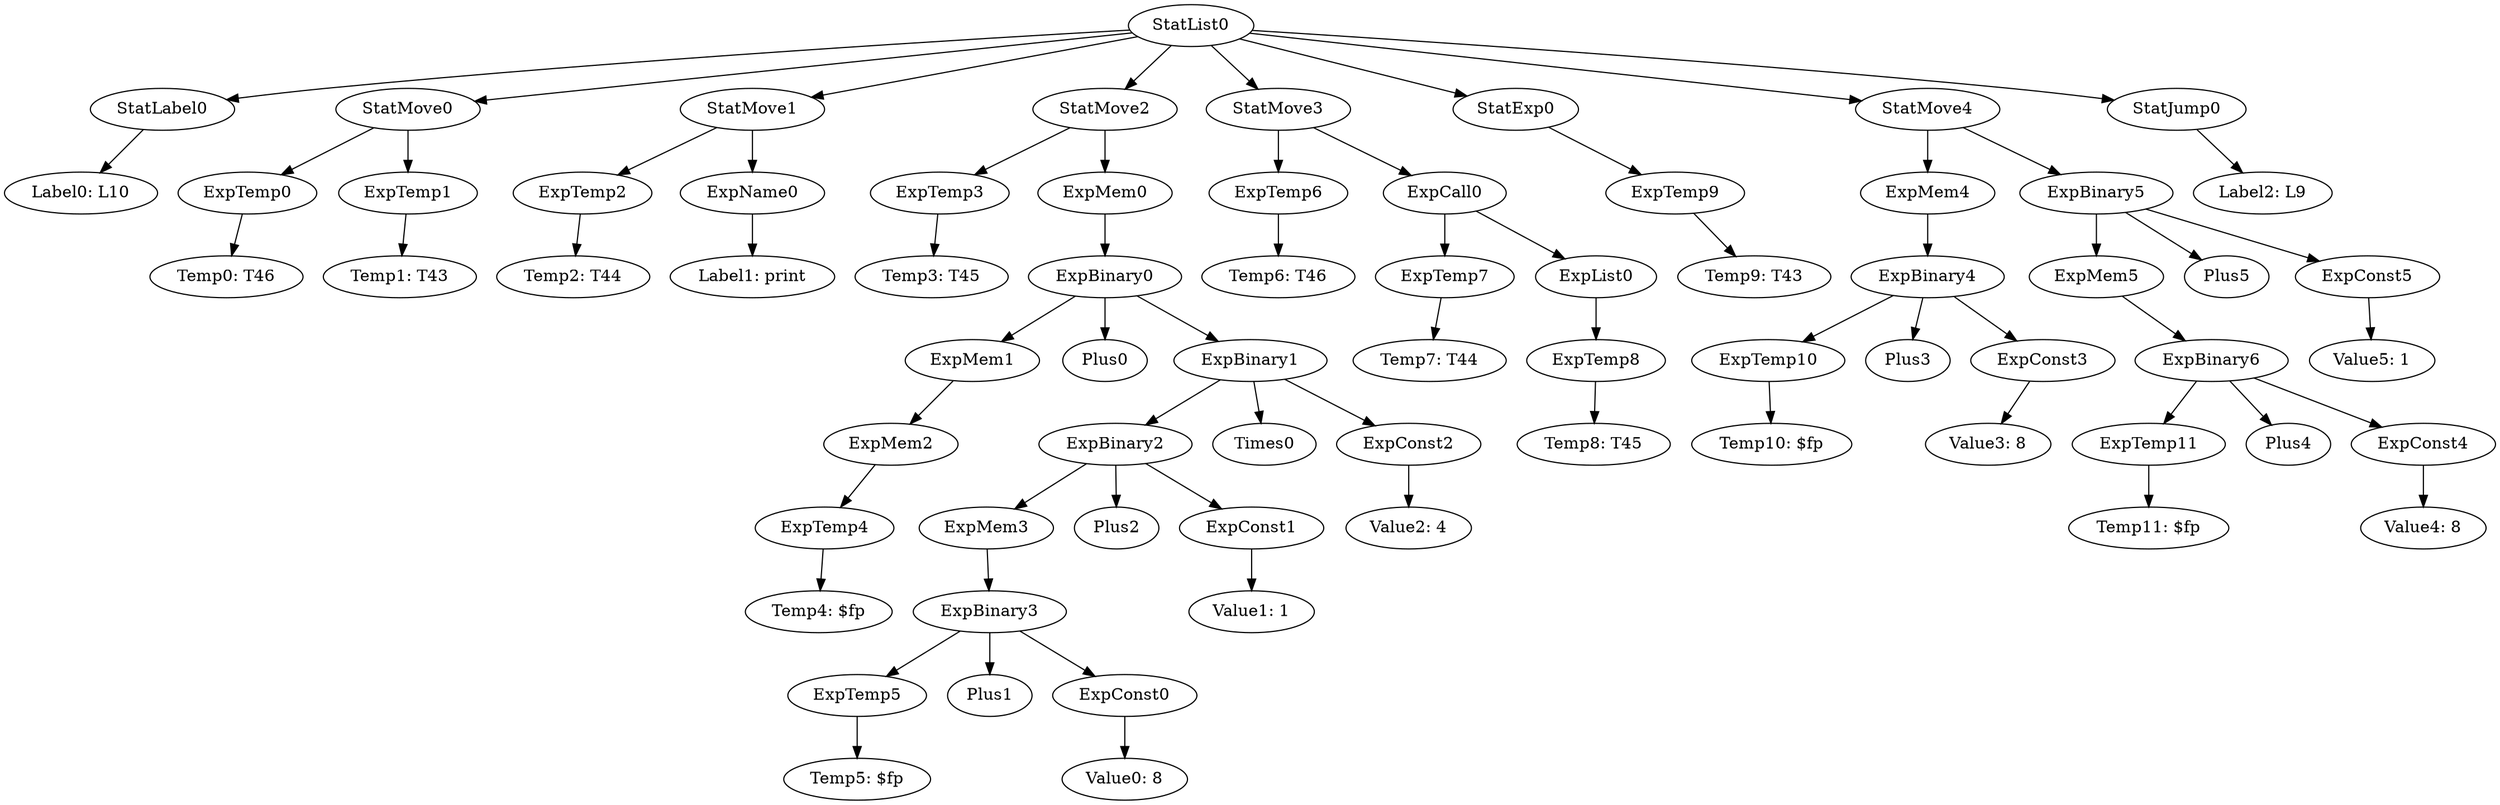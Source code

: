 digraph {
	ordering = out;
	ExpBinary5 -> ExpMem5;
	ExpBinary5 -> Plus5;
	ExpBinary5 -> ExpConst5;
	ExpConst3 -> "Value3: 8";
	ExpBinary4 -> ExpTemp10;
	ExpBinary4 -> Plus3;
	ExpBinary4 -> ExpConst3;
	ExpConst4 -> "Value4: 8";
	StatExp0 -> ExpTemp9;
	ExpTemp9 -> "Temp9: T43";
	ExpList0 -> ExpTemp8;
	ExpTemp11 -> "Temp11: $fp";
	StatMove3 -> ExpTemp6;
	StatMove3 -> ExpCall0;
	ExpTemp6 -> "Temp6: T46";
	ExpBinary6 -> ExpTemp11;
	ExpBinary6 -> Plus4;
	ExpBinary6 -> ExpConst4;
	StatMove4 -> ExpMem4;
	StatMove4 -> ExpBinary5;
	ExpMem0 -> ExpBinary0;
	ExpName0 -> "Label1: print";
	StatMove2 -> ExpTemp3;
	StatMove2 -> ExpMem0;
	ExpTemp10 -> "Temp10: $fp";
	ExpTemp2 -> "Temp2: T44";
	ExpMem5 -> ExpBinary6;
	ExpTemp8 -> "Temp8: T45";
	StatMove1 -> ExpTemp2;
	StatMove1 -> ExpName0;
	ExpConst1 -> "Value1: 1";
	ExpTemp3 -> "Temp3: T45";
	StatLabel0 -> "Label0: L10";
	StatList0 -> StatLabel0;
	StatList0 -> StatMove0;
	StatList0 -> StatMove1;
	StatList0 -> StatMove2;
	StatList0 -> StatMove3;
	StatList0 -> StatExp0;
	StatList0 -> StatMove4;
	StatList0 -> StatJump0;
	ExpTemp0 -> "Temp0: T46";
	StatJump0 -> "Label2: L9";
	ExpCall0 -> ExpTemp7;
	ExpCall0 -> ExpList0;
	ExpMem2 -> ExpTemp4;
	ExpConst5 -> "Value5: 1";
	ExpBinary3 -> ExpTemp5;
	ExpBinary3 -> Plus1;
	ExpBinary3 -> ExpConst0;
	StatMove0 -> ExpTemp0;
	StatMove0 -> ExpTemp1;
	ExpTemp7 -> "Temp7: T44";
	ExpTemp4 -> "Temp4: $fp";
	ExpBinary2 -> ExpMem3;
	ExpBinary2 -> Plus2;
	ExpBinary2 -> ExpConst1;
	ExpMem1 -> ExpMem2;
	ExpConst0 -> "Value0: 8";
	ExpMem4 -> ExpBinary4;
	ExpBinary0 -> ExpMem1;
	ExpBinary0 -> Plus0;
	ExpBinary0 -> ExpBinary1;
	ExpTemp1 -> "Temp1: T43";
	ExpTemp5 -> "Temp5: $fp";
	ExpMem3 -> ExpBinary3;
	ExpBinary1 -> ExpBinary2;
	ExpBinary1 -> Times0;
	ExpBinary1 -> ExpConst2;
	ExpConst2 -> "Value2: 4";
}

